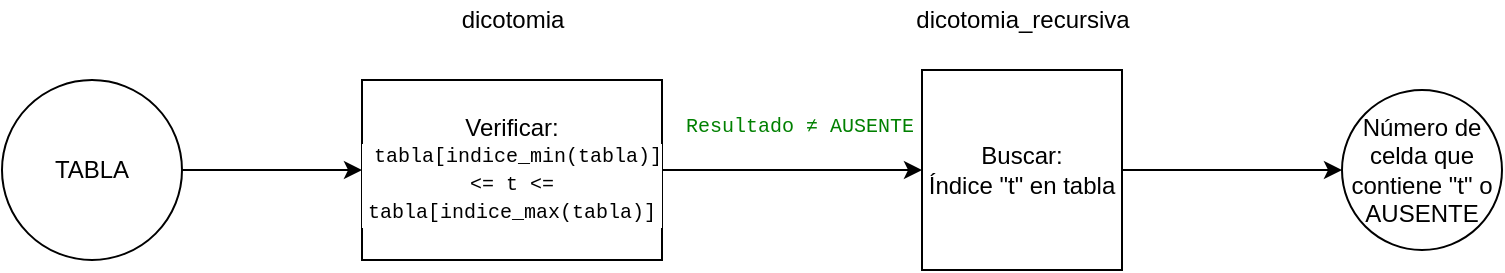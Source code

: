 <mxfile version="16.5.5" type="github">
  <diagram id="C5RBs43oDa-KdzZeNtuy" name="Page-1">
    <mxGraphModel dx="852" dy="347" grid="1" gridSize="10" guides="1" tooltips="1" connect="1" arrows="1" fold="1" page="1" pageScale="1" pageWidth="827" pageHeight="1169" math="0" shadow="0">
      <root>
        <mxCell id="WIyWlLk6GJQsqaUBKTNV-0" />
        <mxCell id="WIyWlLk6GJQsqaUBKTNV-1" parent="WIyWlLk6GJQsqaUBKTNV-0" />
        <mxCell id="ylU-c3WYuJFmAkGkU4CZ-3" style="edgeStyle=orthogonalEdgeStyle;rounded=0;orthogonalLoop=1;jettySize=auto;html=1;entryX=0;entryY=0.5;entryDx=0;entryDy=0;" edge="1" parent="WIyWlLk6GJQsqaUBKTNV-1" source="ylU-c3WYuJFmAkGkU4CZ-0" target="ylU-c3WYuJFmAkGkU4CZ-1">
          <mxGeometry relative="1" as="geometry" />
        </mxCell>
        <mxCell id="ylU-c3WYuJFmAkGkU4CZ-0" value="TABLA" style="ellipse;whiteSpace=wrap;html=1;aspect=fixed;" vertex="1" parent="WIyWlLk6GJQsqaUBKTNV-1">
          <mxGeometry x="30" y="170" width="90" height="90" as="geometry" />
        </mxCell>
        <mxCell id="ylU-c3WYuJFmAkGkU4CZ-5" style="edgeStyle=orthogonalEdgeStyle;rounded=0;orthogonalLoop=1;jettySize=auto;html=1;entryX=0;entryY=0.5;entryDx=0;entryDy=0;" edge="1" parent="WIyWlLk6GJQsqaUBKTNV-1" source="ylU-c3WYuJFmAkGkU4CZ-1" target="ylU-c3WYuJFmAkGkU4CZ-4">
          <mxGeometry relative="1" as="geometry" />
        </mxCell>
        <mxCell id="ylU-c3WYuJFmAkGkU4CZ-1" value="&lt;font&gt;Verificar:&lt;br&gt;&lt;div style=&quot;background-color: rgb(255 , 255 , 255) ; font-family: &amp;#34;consolas&amp;#34; , &amp;#34;courier new&amp;#34; , monospace ; font-size: 10px ; line-height: 14px&quot;&gt;&amp;nbsp;tabla[indice_min(tabla)]&amp;lt;= t &amp;lt;= tabla[indice_max(tabla)]&lt;/div&gt;&lt;/font&gt;" style="rounded=0;whiteSpace=wrap;html=1;" vertex="1" parent="WIyWlLk6GJQsqaUBKTNV-1">
          <mxGeometry x="210" y="170" width="150" height="90" as="geometry" />
        </mxCell>
        <mxCell id="ylU-c3WYuJFmAkGkU4CZ-2" value="dicotomia" style="text;html=1;align=center;verticalAlign=middle;resizable=0;points=[];autosize=1;strokeColor=none;fillColor=none;" vertex="1" parent="WIyWlLk6GJQsqaUBKTNV-1">
          <mxGeometry x="250" y="130" width="70" height="20" as="geometry" />
        </mxCell>
        <mxCell id="ylU-c3WYuJFmAkGkU4CZ-9" style="edgeStyle=orthogonalEdgeStyle;rounded=0;orthogonalLoop=1;jettySize=auto;html=1;" edge="1" parent="WIyWlLk6GJQsqaUBKTNV-1" source="ylU-c3WYuJFmAkGkU4CZ-4" target="ylU-c3WYuJFmAkGkU4CZ-8">
          <mxGeometry relative="1" as="geometry" />
        </mxCell>
        <mxCell id="ylU-c3WYuJFmAkGkU4CZ-4" value="Buscar:&lt;br&gt;&lt;font&gt;Índice &quot;t&quot; en tabla&lt;/font&gt;" style="whiteSpace=wrap;html=1;aspect=fixed;" vertex="1" parent="WIyWlLk6GJQsqaUBKTNV-1">
          <mxGeometry x="490" y="165" width="100" height="100" as="geometry" />
        </mxCell>
        <mxCell id="ylU-c3WYuJFmAkGkU4CZ-6" value="&lt;div style=&quot;color: rgb(0, 0, 0); background-color: rgb(255, 255, 255); font-family: consolas, &amp;quot;courier new&amp;quot;, monospace; font-weight: normal; font-size: 10px; line-height: 14px;&quot;&gt;&lt;div&gt;&lt;span style=&quot;color: #008000&quot;&gt;Resultado ≠ AUSENTE&lt;/span&gt;&lt;/div&gt;&lt;/div&gt;" style="text;whiteSpace=wrap;html=1;" vertex="1" parent="WIyWlLk6GJQsqaUBKTNV-1">
          <mxGeometry x="370" y="180" width="130" height="30" as="geometry" />
        </mxCell>
        <mxCell id="ylU-c3WYuJFmAkGkU4CZ-7" value="dicotomia_recursiva" style="text;html=1;align=center;verticalAlign=middle;resizable=0;points=[];autosize=1;strokeColor=none;fillColor=none;" vertex="1" parent="WIyWlLk6GJQsqaUBKTNV-1">
          <mxGeometry x="480" y="130" width="120" height="20" as="geometry" />
        </mxCell>
        <mxCell id="ylU-c3WYuJFmAkGkU4CZ-8" value="Número de celda que contiene &quot;t&quot; o AUSENTE" style="ellipse;whiteSpace=wrap;html=1;aspect=fixed;" vertex="1" parent="WIyWlLk6GJQsqaUBKTNV-1">
          <mxGeometry x="700" y="175" width="80" height="80" as="geometry" />
        </mxCell>
      </root>
    </mxGraphModel>
  </diagram>
</mxfile>

